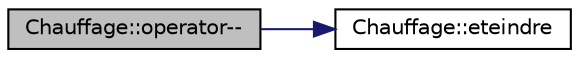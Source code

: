 digraph "Chauffage::operator--"
{
  bgcolor="transparent";
  edge [fontname="Helvetica",fontsize="10",labelfontname="Helvetica",labelfontsize="10"];
  node [fontname="Helvetica",fontsize="10",shape=record];
  rankdir="LR";
  Node1 [label="Chauffage::operator--",height=0.2,width=0.4,color="black", fillcolor="grey75", style="filled", fontcolor="black"];
  Node1 -> Node2 [color="midnightblue",fontsize="10",style="solid",fontname="Helvetica"];
  Node2 [label="Chauffage::eteindre",height=0.2,width=0.4,color="black",URL="$class_chauffage.html#afec7ea57e645f67ed00eab210c2b2b83",tooltip="Éteint le chauffage. Ne change rien si le chauffage est déjà éteint. "];
}
